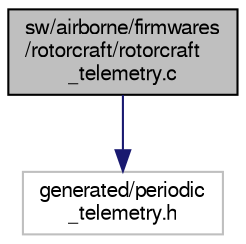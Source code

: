 digraph "sw/airborne/firmwares/rotorcraft/rotorcraft_telemetry.c"
{
  edge [fontname="FreeSans",fontsize="10",labelfontname="FreeSans",labelfontsize="10"];
  node [fontname="FreeSans",fontsize="10",shape=record];
  Node1 [label="sw/airborne/firmwares\l/rotorcraft/rotorcraft\l_telemetry.c",height=0.2,width=0.4,color="black", fillcolor="grey75", style="filled", fontcolor="black"];
  Node1 -> Node2 [color="midnightblue",fontsize="10",style="solid",fontname="FreeSans"];
  Node2 [label="generated/periodic\l_telemetry.h",height=0.2,width=0.4,color="grey75", fillcolor="white", style="filled"];
}
